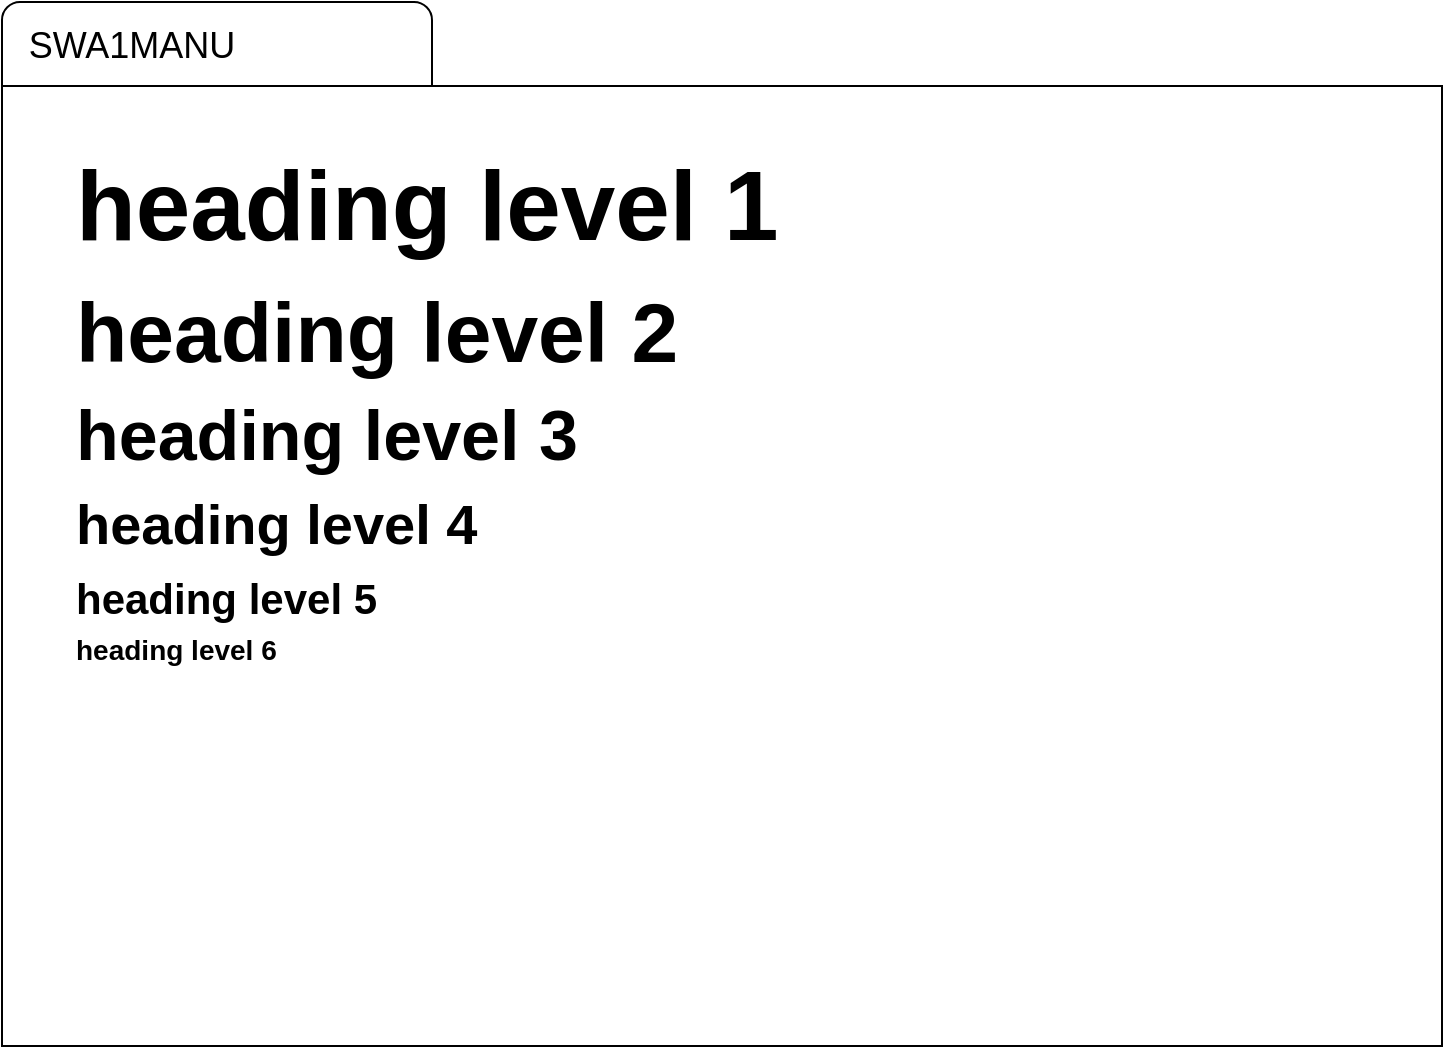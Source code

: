 <mxfile version="13.7.9" type="device"><diagram id="3_W6uf-hZIZ9I9enscKk" name="Page-1"><mxGraphModel dx="1019" dy="570" grid="1" gridSize="10" guides="1" tooltips="1" connect="1" arrows="1" fold="1" page="1" pageScale="1" pageWidth="1169" pageHeight="827" math="0" shadow="0"><root><mxCell id="0"/><mxCell id="1" parent="0"/><mxCell id="GEuqo9YD4r4PaMYKMcmD-3" value="" style="group" parent="1" vertex="1" connectable="0"><mxGeometry x="225" y="153" width="720" height="522" as="geometry"/></mxCell><mxCell id="GEuqo9YD4r4PaMYKMcmD-2" value="" style="rounded=1;whiteSpace=wrap;html=1;" parent="GEuqo9YD4r4PaMYKMcmD-3" vertex="1"><mxGeometry width="215" height="60" as="geometry"/></mxCell><mxCell id="GEuqo9YD4r4PaMYKMcmD-1" value="" style="whiteSpace=wrap;html=1;" parent="GEuqo9YD4r4PaMYKMcmD-3" vertex="1"><mxGeometry y="42" width="720" height="480" as="geometry"/></mxCell><mxCell id="GEuqo9YD4r4PaMYKMcmD-4" value="&lt;span style=&quot;font-size: 38px&quot;&gt;&lt;b style=&quot;font-size: 49px&quot;&gt;heading level 1&lt;/b&gt;&lt;/span&gt;" style="text;html=1;strokeColor=none;fillColor=none;align=left;verticalAlign=middle;whiteSpace=wrap;rounded=0;fontSize=28;" parent="GEuqo9YD4r4PaMYKMcmD-3" vertex="1"><mxGeometry x="35" y="77" width="445" height="49" as="geometry"/></mxCell><mxCell id="GEuqo9YD4r4PaMYKMcmD-7" value="SWA1MANU" style="text;html=1;strokeColor=none;fillColor=none;align=center;verticalAlign=middle;whiteSpace=wrap;rounded=0;fontSize=18;" parent="GEuqo9YD4r4PaMYKMcmD-3" vertex="1"><mxGeometry x="45" y="12" width="40" height="20" as="geometry"/></mxCell><mxCell id="0QRNy6IlEv3NlAJWy5qb-1" value="&lt;b&gt;&lt;font style=&quot;font-size: 42px&quot;&gt;heading level 2&lt;/font&gt;&lt;/b&gt;" style="text;html=1;strokeColor=none;fillColor=none;align=left;verticalAlign=middle;whiteSpace=wrap;rounded=0;fontSize=28;" vertex="1" parent="GEuqo9YD4r4PaMYKMcmD-3"><mxGeometry x="35" y="145" width="445" height="42" as="geometry"/></mxCell><mxCell id="0QRNy6IlEv3NlAJWy5qb-2" value="&lt;b&gt;&lt;font style=&quot;font-size: 35px&quot;&gt;heading level 3&lt;/font&gt;&lt;/b&gt;" style="text;html=1;strokeColor=none;fillColor=none;align=left;verticalAlign=middle;whiteSpace=wrap;rounded=0;fontSize=12;" vertex="1" parent="GEuqo9YD4r4PaMYKMcmD-3"><mxGeometry x="35" y="198" width="445" height="35" as="geometry"/></mxCell><mxCell id="0QRNy6IlEv3NlAJWy5qb-3" value="&lt;b&gt;&lt;font style=&quot;font-size: 28px&quot;&gt;heading level 4&lt;/font&gt;&lt;/b&gt;" style="text;html=1;strokeColor=none;fillColor=none;align=left;verticalAlign=middle;whiteSpace=wrap;rounded=0;fontSize=12;" vertex="1" parent="GEuqo9YD4r4PaMYKMcmD-3"><mxGeometry x="35" y="247" width="445" height="28" as="geometry"/></mxCell><mxCell id="0QRNy6IlEv3NlAJWy5qb-4" value="&lt;b&gt;&lt;font style=&quot;font-size: 21px&quot;&gt;heading level 5&lt;/font&gt;&lt;/b&gt;" style="text;html=1;strokeColor=none;fillColor=none;align=left;verticalAlign=middle;whiteSpace=wrap;rounded=0;fontSize=12;" vertex="1" parent="GEuqo9YD4r4PaMYKMcmD-3"><mxGeometry x="35" y="287" width="445" height="21" as="geometry"/></mxCell><mxCell id="0QRNy6IlEv3NlAJWy5qb-5" value="&lt;b&gt;&lt;font style=&quot;font-size: 14px&quot;&gt;heading level 6&lt;/font&gt;&lt;/b&gt;" style="text;html=1;strokeColor=none;fillColor=none;align=left;verticalAlign=middle;whiteSpace=wrap;rounded=0;fontSize=12;" vertex="1" parent="GEuqo9YD4r4PaMYKMcmD-3"><mxGeometry x="35" y="317" width="445" height="14" as="geometry"/></mxCell></root></mxGraphModel></diagram></mxfile>